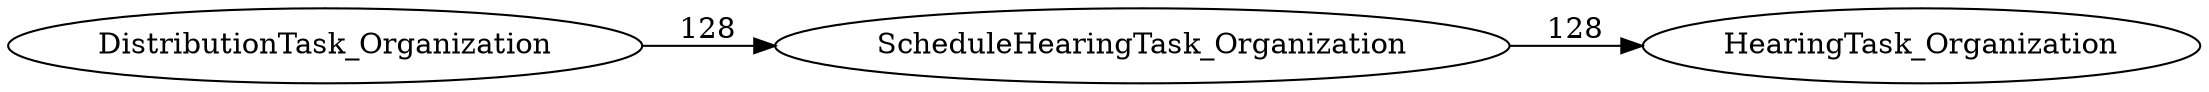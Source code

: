 digraph G {
rankdir="LR";
"ScheduleHearingTask_Organization" -> "HearingTask_Organization" [label=128]
"DistributionTask_Organization" -> "ScheduleHearingTask_Organization" [label=128]
}